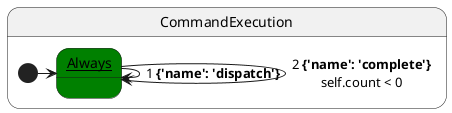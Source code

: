 @startuml
state CommandExecution{
  [*] -> __Always__
  state __Always__ #green
  __Always__ --> __Always__ : 1 **{'name': 'dispatch'}**
  __Always__ --> __Always__ : 2 **{'name': 'complete'}**\nself.count < 0
}
@enduml